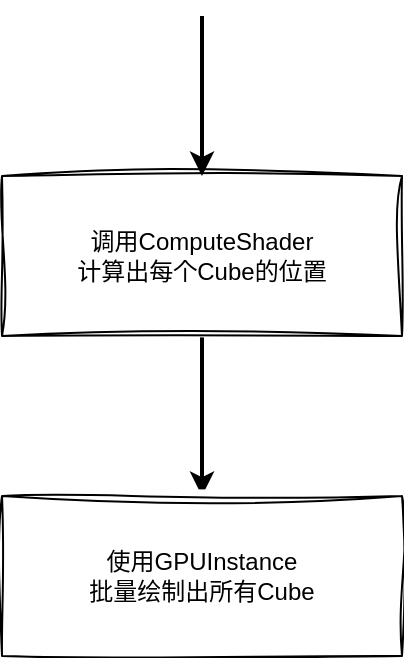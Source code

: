 <mxfile version="27.0.9">
  <diagram name="第 1 页" id="MB-RkSGynEJ2wREXSDef">
    <mxGraphModel dx="1090" dy="742" grid="1" gridSize="10" guides="1" tooltips="1" connect="1" arrows="1" fold="1" page="1" pageScale="1" pageWidth="827" pageHeight="1169" math="0" shadow="0">
      <root>
        <mxCell id="0" />
        <mxCell id="1" parent="0" />
        <mxCell id="tRAce5x7RFlay_Su9SJT-4" style="edgeStyle=orthogonalEdgeStyle;rounded=0;orthogonalLoop=1;jettySize=auto;html=1;strokeWidth=2;" edge="1" parent="1" source="tRAce5x7RFlay_Su9SJT-1" target="tRAce5x7RFlay_Su9SJT-2">
          <mxGeometry relative="1" as="geometry" />
        </mxCell>
        <mxCell id="tRAce5x7RFlay_Su9SJT-1" value="调用ComputeShader&lt;br&gt;计算出每个Cube的位置" style="rounded=0;whiteSpace=wrap;html=1;sketch=1;curveFitting=1;jiggle=2;" vertex="1" parent="1">
          <mxGeometry x="280" y="200" width="200" height="80" as="geometry" />
        </mxCell>
        <mxCell id="tRAce5x7RFlay_Su9SJT-2" value="使用GPUInstance&lt;br&gt;批量绘制出所有Cube" style="rounded=0;whiteSpace=wrap;html=1;sketch=1;curveFitting=1;jiggle=2;" vertex="1" parent="1">
          <mxGeometry x="280" y="360" width="200" height="80" as="geometry" />
        </mxCell>
        <mxCell id="tRAce5x7RFlay_Su9SJT-6" value="" style="endArrow=classic;html=1;rounded=0;strokeWidth=2;" edge="1" parent="1" target="tRAce5x7RFlay_Su9SJT-1">
          <mxGeometry width="50" height="50" relative="1" as="geometry">
            <mxPoint x="380" y="120" as="sourcePoint" />
            <mxPoint x="420" y="40" as="targetPoint" />
          </mxGeometry>
        </mxCell>
      </root>
    </mxGraphModel>
  </diagram>
</mxfile>

